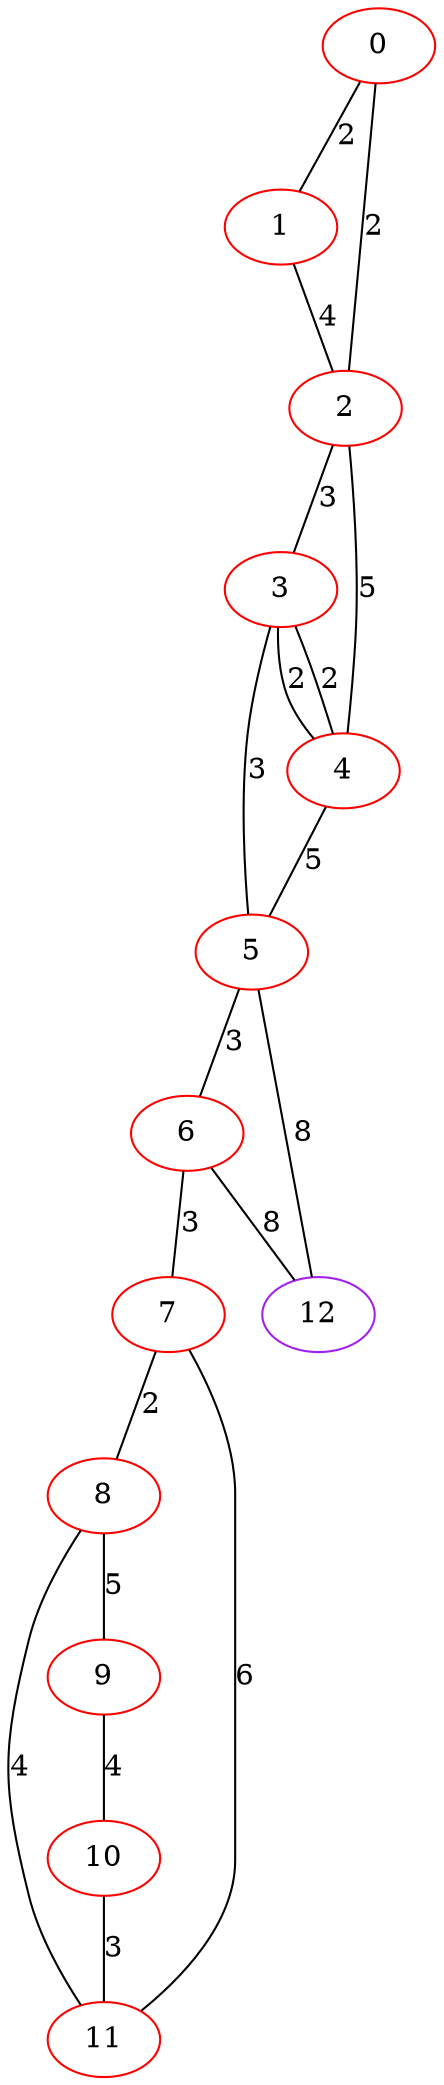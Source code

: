 graph "" {
0 [color=red, weight=1];
1 [color=red, weight=1];
2 [color=red, weight=1];
3 [color=red, weight=1];
4 [color=red, weight=1];
5 [color=red, weight=1];
6 [color=red, weight=1];
7 [color=red, weight=1];
8 [color=red, weight=1];
9 [color=red, weight=1];
10 [color=red, weight=1];
11 [color=red, weight=1];
12 [color=purple, weight=4];
0 -- 1  [key=0, label=2];
0 -- 2  [key=0, label=2];
1 -- 2  [key=0, label=4];
2 -- 3  [key=0, label=3];
2 -- 4  [key=0, label=5];
3 -- 4  [key=0, label=2];
3 -- 4  [key=1, label=2];
3 -- 5  [key=0, label=3];
4 -- 5  [key=0, label=5];
5 -- 12  [key=0, label=8];
5 -- 6  [key=0, label=3];
6 -- 12  [key=0, label=8];
6 -- 7  [key=0, label=3];
7 -- 8  [key=0, label=2];
7 -- 11  [key=0, label=6];
8 -- 9  [key=0, label=5];
8 -- 11  [key=0, label=4];
9 -- 10  [key=0, label=4];
10 -- 11  [key=0, label=3];
}
